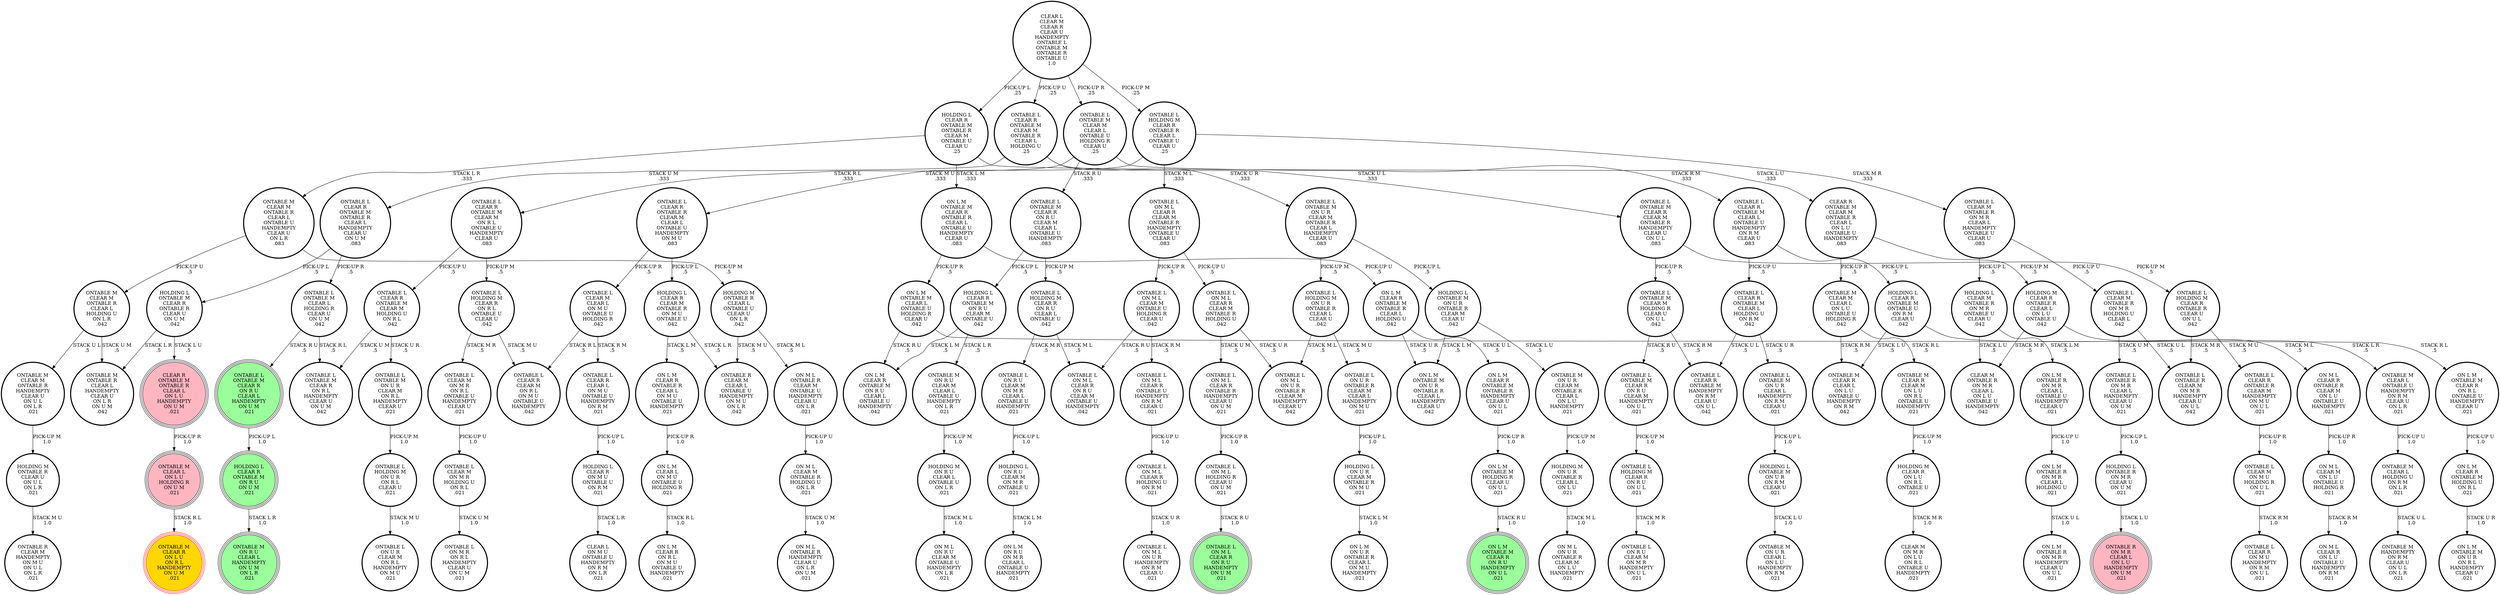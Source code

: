 digraph {
"ONTABLE M\nCLEAR M\nONTABLE R\nHANDEMPTY\nCLEAR U\nON U L\nON L R\n.021\n" -> "HOLDING M\nONTABLE R\nCLEAR U\nON U L\nON L R\n.021\n"[label="PICK-UP M\n1.0\n"];
"ON L M\nCLEAR R\nONTABLE M\nONTABLE R\nHANDEMPTY\nCLEAR U\nON U L\n.021\n" -> "ON L M\nONTABLE M\nHOLDING R\nCLEAR U\nON U L\n.021\n"[label="PICK-UP R\n1.0\n"];
"ON L M\nONTABLE M\nCLEAR R\nONTABLE R\nCLEAR L\nONTABLE U\nHANDEMPTY\nCLEAR U\n.083\n" -> "ON L M\nONTABLE M\nCLEAR L\nONTABLE U\nHOLDING R\nCLEAR U\n.042\n"[label="PICK-UP R\n.5\n"];
"ON L M\nONTABLE M\nCLEAR R\nONTABLE R\nCLEAR L\nONTABLE U\nHANDEMPTY\nCLEAR U\n.083\n" -> "ON L M\nCLEAR R\nONTABLE M\nONTABLE R\nCLEAR L\nHOLDING U\n.042\n"[label="PICK-UP U\n.5\n"];
"ONTABLE M\nCLEAR M\nCLEAR L\nON L U\nONTABLE U\nHOLDING R\n.042\n" -> "ONTABLE M\nCLEAR R\nCLEAR M\nON L U\nON R L\nONTABLE U\nHANDEMPTY\n.021\n"[label="STACK R L\n.5\n"];
"ONTABLE M\nCLEAR M\nCLEAR L\nON L U\nONTABLE U\nHOLDING R\n.042\n" -> "ONTABLE M\nCLEAR R\nCLEAR L\nON L U\nONTABLE U\nHANDEMPTY\nON R M\n.042\n"[label="STACK R M\n.5\n"];
"ON L M\nONTABLE M\nHOLDING R\nCLEAR U\nON U L\n.021\n" -> "ON L M\nONTABLE M\nCLEAR R\nON R U\nHANDEMPTY\nON U L\n.021\n"[label="STACK R U\n1.0\n"];
"ON L M\nCLEAR R\nONTABLE R\nCLEAR L\nON M U\nONTABLE U\nHANDEMPTY\n.021\n" -> "ON L M\nCLEAR L\nON M U\nONTABLE U\nHOLDING R\n.021\n"[label="PICK-UP R\n1.0\n"];
"ONTABLE L\nHOLDING M\nCLEAR R\nON R U\nCLEAR L\nONTABLE U\n.042\n" -> "ONTABLE L\nON R U\nCLEAR M\nON M R\nCLEAR L\nONTABLE U\nHANDEMPTY\n.021\n"[label="STACK M R\n.5\n"];
"ONTABLE L\nHOLDING M\nCLEAR R\nON R U\nCLEAR L\nONTABLE U\n.042\n" -> "ONTABLE L\nON M L\nCLEAR R\nON R U\nCLEAR M\nONTABLE U\nHANDEMPTY\n.042\n"[label="STACK M L\n.5\n"];
"ONTABLE M\nCLEAR M\nONTABLE R\nCLEAR L\nONTABLE U\nHANDEMPTY\nCLEAR U\nON L R\n.083\n" -> "HOLDING M\nONTABLE R\nCLEAR L\nONTABLE U\nCLEAR U\nON L R\n.042\n"[label="PICK-UP M\n.5\n"];
"ONTABLE M\nCLEAR M\nONTABLE R\nCLEAR L\nONTABLE U\nHANDEMPTY\nCLEAR U\nON L R\n.083\n" -> "ONTABLE M\nCLEAR M\nONTABLE R\nCLEAR L\nHOLDING U\nON L R\n.042\n"[label="PICK-UP U\n.5\n"];
"HOLDING L\nONTABLE M\nCLEAR R\nONTABLE R\nCLEAR U\nON U M\n.042\n" -> "ONTABLE M\nONTABLE R\nCLEAR L\nHANDEMPTY\nCLEAR U\nON L R\nON U M\n.042\n"[label="STACK L R\n.5\n"];
"HOLDING L\nONTABLE M\nCLEAR R\nONTABLE R\nCLEAR U\nON U M\n.042\n" -> "CLEAR R\nONTABLE M\nONTABLE R\nCLEAR L\nON L U\nHANDEMPTY\nON U M\n.021\n"[label="STACK L U\n.5\n"];
"HOLDING L\nCLEAR R\nCLEAR M\nONTABLE R\nON M U\nONTABLE U\n.042\n" -> "ONTABLE R\nCLEAR M\nCLEAR L\nONTABLE U\nHANDEMPTY\nON M U\nON L R\n.042\n"[label="STACK L R\n.5\n"];
"HOLDING L\nCLEAR R\nCLEAR M\nONTABLE R\nON M U\nONTABLE U\n.042\n" -> "ON L M\nCLEAR R\nONTABLE R\nCLEAR L\nON M U\nONTABLE U\nHANDEMPTY\n.021\n"[label="STACK L M\n.5\n"];
"ONTABLE L\nHOLDING M\nON U R\nON R L\nCLEAR U\n.021\n" -> "ONTABLE L\nON U R\nCLEAR M\nON R L\nHANDEMPTY\nON M U\n.021\n"[label="STACK M U\n1.0\n"];
"HOLDING L\nCLEAR R\nONTABLE M\nON R U\nCLEAR M\nONTABLE U\n.042\n" -> "ON L M\nCLEAR R\nONTABLE M\nON R U\nCLEAR L\nONTABLE U\nHANDEMPTY\n.042\n"[label="STACK L M\n.5\n"];
"HOLDING L\nCLEAR R\nONTABLE M\nON R U\nCLEAR M\nONTABLE U\n.042\n" -> "ONTABLE M\nON R U\nCLEAR M\nCLEAR L\nONTABLE U\nHANDEMPTY\nON L R\n.021\n"[label="STACK L R\n.5\n"];
"HOLDING L\nCLEAR M\nONTABLE R\nON M R\nONTABLE U\nCLEAR U\n.042\n" -> "ON L M\nONTABLE R\nON M R\nCLEAR L\nONTABLE U\nHANDEMPTY\nCLEAR U\n.021\n"[label="STACK L M\n.5\n"];
"HOLDING L\nCLEAR M\nONTABLE R\nON M R\nONTABLE U\nCLEAR U\n.042\n" -> "CLEAR M\nONTABLE R\nON M R\nCLEAR L\nON L U\nONTABLE U\nHANDEMPTY\n.042\n"[label="STACK L U\n.5\n"];
"HOLDING L\nCLEAR R\nON M U\nONTABLE U\nON R M\n.021\n" -> "CLEAR L\nON M U\nONTABLE U\nHANDEMPTY\nON R M\nON L R\n.021\n"[label="STACK L R\n1.0\n"];
"ON L M\nCLEAR R\nONTABLE M\nONTABLE R\nCLEAR L\nHOLDING U\n.042\n" -> "ON L M\nCLEAR R\nONTABLE M\nONTABLE R\nHANDEMPTY\nCLEAR U\nON U L\n.021\n"[label="STACK U L\n.5\n"];
"ON L M\nCLEAR R\nONTABLE M\nONTABLE R\nCLEAR L\nHOLDING U\n.042\n" -> "ON L M\nONTABLE M\nON U R\nONTABLE R\nCLEAR L\nHANDEMPTY\nCLEAR U\n.042\n"[label="STACK U R\n.5\n"];
"HOLDING M\nONTABLE R\nCLEAR U\nON U L\nON L R\n.021\n" -> "ONTABLE R\nCLEAR M\nHANDEMPTY\nON M U\nON U L\nON L R\n.021\n"[label="STACK M U\n1.0\n"];
"CLEAR L\nCLEAR M\nCLEAR R\nCLEAR U\nHANDEMPTY\nONTABLE L\nONTABLE M\nONTABLE R\nONTABLE U\n1.0\n" -> "ONTABLE L\nONTABLE M\nCLEAR M\nCLEAR L\nONTABLE U\nHOLDING R\nCLEAR U\n.25\n"[label="PICK-UP R\n.25\n"];
"CLEAR L\nCLEAR M\nCLEAR R\nCLEAR U\nHANDEMPTY\nONTABLE L\nONTABLE M\nONTABLE R\nONTABLE U\n1.0\n" -> "ONTABLE L\nHOLDING M\nCLEAR R\nONTABLE R\nCLEAR L\nONTABLE U\nCLEAR U\n.25\n"[label="PICK-UP M\n.25\n"];
"CLEAR L\nCLEAR M\nCLEAR R\nCLEAR U\nHANDEMPTY\nONTABLE L\nONTABLE M\nONTABLE R\nONTABLE U\n1.0\n" -> "HOLDING L\nCLEAR R\nONTABLE M\nONTABLE R\nCLEAR M\nONTABLE U\nCLEAR U\n.25\n"[label="PICK-UP L\n.25\n"];
"CLEAR L\nCLEAR M\nCLEAR R\nCLEAR U\nHANDEMPTY\nONTABLE L\nONTABLE M\nONTABLE R\nONTABLE U\n1.0\n" -> "ONTABLE L\nCLEAR R\nONTABLE M\nCLEAR M\nONTABLE R\nCLEAR L\nHOLDING U\n.25\n"[label="PICK-UP U\n.25\n"];
"ONTABLE L\nONTABLE R\nON M R\nCLEAR L\nHANDEMPTY\nCLEAR U\nON U M\n.021\n" -> "HOLDING L\nONTABLE R\nON M R\nCLEAR U\nON U M\n.021\n"[label="PICK-UP L\n1.0\n"];
"HOLDING L\nCLEAR R\nONTABLE M\nONTABLE R\nCLEAR M\nONTABLE U\nCLEAR U\n.25\n" -> "ONTABLE M\nCLEAR M\nONTABLE R\nCLEAR L\nONTABLE U\nHANDEMPTY\nCLEAR U\nON L R\n.083\n"[label="STACK L R\n.333\n"];
"HOLDING L\nCLEAR R\nONTABLE M\nONTABLE R\nCLEAR M\nONTABLE U\nCLEAR U\n.25\n" -> "ON L M\nONTABLE M\nCLEAR R\nONTABLE R\nCLEAR L\nONTABLE U\nHANDEMPTY\nCLEAR U\n.083\n"[label="STACK L M\n.333\n"];
"HOLDING L\nCLEAR R\nONTABLE M\nONTABLE R\nCLEAR M\nONTABLE U\nCLEAR U\n.25\n" -> "CLEAR R\nONTABLE M\nCLEAR M\nONTABLE R\nCLEAR L\nON L U\nONTABLE U\nHANDEMPTY\n.083\n"[label="STACK L U\n.333\n"];
"ON M L\nCLEAR M\nON L U\nONTABLE U\nHOLDING R\n.021\n" -> "ON M L\nCLEAR R\nON L U\nONTABLE U\nHANDEMPTY\nON R M\n.021\n"[label="STACK R M\n1.0\n"];
"ONTABLE M\nCLEAR L\nHOLDING U\nON R M\nON L R\n.021\n" -> "ONTABLE M\nHANDEMPTY\nON R M\nCLEAR U\nON U L\nON L R\n.021\n"[label="STACK U L\n1.0\n"];
"ON L M\nONTABLE R\nON M R\nCLEAR L\nONTABLE U\nHANDEMPTY\nCLEAR U\n.021\n" -> "ON L M\nONTABLE R\nON M R\nCLEAR L\nHOLDING U\n.021\n"[label="PICK-UP U\n1.0\n"];
"HOLDING L\nON R U\nCLEAR M\nON M R\nONTABLE U\n.021\n" -> "ON L M\nON R U\nON M R\nCLEAR L\nONTABLE U\nHANDEMPTY\n.021\n"[label="STACK L M\n1.0\n"];
"ONTABLE L\nCLEAR R\nONTABLE M\nCLEAR M\nON R L\nONTABLE U\nHANDEMPTY\nCLEAR U\n.083\n" -> "ONTABLE L\nHOLDING M\nCLEAR R\nON R L\nONTABLE U\nCLEAR U\n.042\n"[label="PICK-UP M\n.5\n"];
"ONTABLE L\nCLEAR R\nONTABLE M\nCLEAR M\nON R L\nONTABLE U\nHANDEMPTY\nCLEAR U\n.083\n" -> "ONTABLE L\nCLEAR R\nONTABLE M\nCLEAR M\nHOLDING U\nON R L\n.042\n"[label="PICK-UP U\n.5\n"];
"ONTABLE M\nCLEAR L\nON L U\nHOLDING R\nON U M\n.021\n" -> "ONTABLE M\nCLEAR R\nON L U\nON R L\nHANDEMPTY\nON U M\n.021\n"[label="STACK R L\n1.0\n"];
"ONTABLE M\nON R U\nCLEAR M\nCLEAR L\nONTABLE U\nHANDEMPTY\nON L R\n.021\n" -> "HOLDING M\nON R U\nCLEAR L\nONTABLE U\nON L R\n.021\n"[label="PICK-UP M\n1.0\n"];
"HOLDING L\nON U R\nCLEAR M\nONTABLE R\nON M U\n.021\n" -> "ON L M\nON U R\nONTABLE R\nCLEAR L\nON M U\nHANDEMPTY\n.021\n"[label="STACK L M\n1.0\n"];
"ONTABLE L\nON M L\nCLEAR R\nONTABLE R\nHANDEMPTY\nCLEAR U\nON U M\n.021\n" -> "ONTABLE L\nON M L\nHOLDING R\nCLEAR U\nON U M\n.021\n"[label="PICK-UP R\n1.0\n"];
"ONTABLE L\nHOLDING M\nON U R\nONTABLE R\nCLEAR L\nCLEAR U\n.042\n" -> "ONTABLE L\nON M L\nON U R\nONTABLE R\nCLEAR M\nHANDEMPTY\nCLEAR U\n.042\n"[label="STACK M L\n.5\n"];
"ONTABLE L\nHOLDING M\nON U R\nONTABLE R\nCLEAR L\nCLEAR U\n.042\n" -> "ONTABLE L\nON U R\nONTABLE R\nCLEAR M\nCLEAR L\nHANDEMPTY\nON M U\n.021\n"[label="STACK M U\n.5\n"];
"ONTABLE L\nCLEAR R\nONTABLE M\nONTABLE R\nCLEAR L\nHANDEMPTY\nCLEAR U\nON U M\n.083\n" -> "ONTABLE L\nONTABLE M\nCLEAR L\nHOLDING R\nCLEAR U\nON U M\n.042\n"[label="PICK-UP R\n.5\n"];
"ONTABLE L\nCLEAR R\nONTABLE M\nONTABLE R\nCLEAR L\nHANDEMPTY\nCLEAR U\nON U M\n.083\n" -> "HOLDING L\nONTABLE M\nCLEAR R\nONTABLE R\nCLEAR U\nON U M\n.042\n"[label="PICK-UP L\n.5\n"];
"ON L M\nONTABLE M\nCLEAR L\nONTABLE U\nHOLDING R\nCLEAR U\n.042\n" -> "ON L M\nONTABLE M\nCLEAR R\nON R L\nONTABLE U\nHANDEMPTY\nCLEAR U\n.021\n"[label="STACK R L\n.5\n"];
"ON L M\nONTABLE M\nCLEAR L\nONTABLE U\nHOLDING R\nCLEAR U\n.042\n" -> "ON L M\nCLEAR R\nONTABLE M\nON R U\nCLEAR L\nONTABLE U\nHANDEMPTY\n.042\n"[label="STACK R U\n.5\n"];
"ONTABLE L\nON M L\nCLEAR R\nHOLDING U\nON R M\n.021\n" -> "ONTABLE L\nON M L\nON U R\nHANDEMPTY\nON R M\nCLEAR U\n.021\n"[label="STACK U R\n1.0\n"];
"ONTABLE L\nONTABLE M\nCLEAR R\nCLEAR M\nONTABLE R\nHANDEMPTY\nCLEAR U\nON U L\n.083\n" -> "ONTABLE L\nONTABLE M\nCLEAR M\nHOLDING R\nCLEAR U\nON U L\n.042\n"[label="PICK-UP R\n.5\n"];
"ONTABLE L\nONTABLE M\nCLEAR R\nCLEAR M\nONTABLE R\nHANDEMPTY\nCLEAR U\nON U L\n.083\n" -> "ONTABLE L\nHOLDING M\nCLEAR R\nONTABLE R\nCLEAR U\nON U L\n.042\n"[label="PICK-UP M\n.5\n"];
"ONTABLE L\nONTABLE M\nCLEAR L\nHOLDING R\nCLEAR U\nON U M\n.042\n" -> "ONTABLE L\nONTABLE M\nCLEAR R\nON R U\nCLEAR L\nHANDEMPTY\nON U M\n.021\n"[label="STACK R U\n.5\n"];
"ONTABLE L\nONTABLE M\nCLEAR L\nHOLDING R\nCLEAR U\nON U M\n.042\n" -> "ONTABLE L\nONTABLE M\nCLEAR R\nON R L\nHANDEMPTY\nCLEAR U\nON U M\n.042\n"[label="STACK R L\n.5\n"];
"ONTABLE M\nCLEAR M\nONTABLE R\nCLEAR L\nHOLDING U\nON L R\n.042\n" -> "ONTABLE M\nONTABLE R\nCLEAR L\nHANDEMPTY\nCLEAR U\nON L R\nON U M\n.042\n"[label="STACK U M\n.5\n"];
"ONTABLE M\nCLEAR M\nONTABLE R\nCLEAR L\nHOLDING U\nON L R\n.042\n" -> "ONTABLE M\nCLEAR M\nONTABLE R\nHANDEMPTY\nCLEAR U\nON U L\nON L R\n.021\n"[label="STACK U L\n.5\n"];
"ONTABLE M\nCLEAR L\nONTABLE U\nHANDEMPTY\nON R M\nCLEAR U\nON L R\n.021\n" -> "ONTABLE M\nCLEAR L\nHOLDING U\nON R M\nON L R\n.021\n"[label="PICK-UP U\n1.0\n"];
"ONTABLE L\nON M L\nCLEAR R\nCLEAR M\nONTABLE R\nHANDEMPTY\nONTABLE U\nCLEAR U\n.083\n" -> "ONTABLE L\nON M L\nCLEAR M\nONTABLE U\nHOLDING R\nCLEAR U\n.042\n"[label="PICK-UP R\n.5\n"];
"ONTABLE L\nON M L\nCLEAR R\nCLEAR M\nONTABLE R\nHANDEMPTY\nONTABLE U\nCLEAR U\n.083\n" -> "ONTABLE L\nON M L\nCLEAR R\nCLEAR M\nONTABLE R\nHOLDING U\n.042\n"[label="PICK-UP U\n.5\n"];
"ON L M\nONTABLE R\nON M R\nCLEAR L\nHOLDING U\n.021\n" -> "ON L M\nONTABLE R\nON M R\nHANDEMPTY\nCLEAR U\nON U L\n.021\n"[label="STACK U L\n1.0\n"];
"ONTABLE M\nON U R\nCLEAR M\nONTABLE R\nCLEAR L\nON L U\nHANDEMPTY\n.021\n" -> "HOLDING M\nON U R\nONTABLE R\nCLEAR L\nON L U\n.021\n"[label="PICK-UP M\n1.0\n"];
"HOLDING L\nCLEAR R\nONTABLE M\nON R U\nON U M\n.021\n" -> "ONTABLE M\nON R U\nCLEAR L\nHANDEMPTY\nON U M\nON L R\n.021\n"[label="STACK L R\n1.0\n"];
"ONTABLE L\nCLEAR R\nONTABLE R\nCLEAR M\nCLEAR L\nONTABLE U\nHANDEMPTY\nON M U\n.083\n" -> "HOLDING L\nCLEAR R\nCLEAR M\nONTABLE R\nON M U\nONTABLE U\n.042\n"[label="PICK-UP L\n.5\n"];
"ONTABLE L\nCLEAR R\nONTABLE R\nCLEAR M\nCLEAR L\nONTABLE U\nHANDEMPTY\nON M U\n.083\n" -> "ONTABLE L\nCLEAR M\nCLEAR L\nON M U\nONTABLE U\nHOLDING R\n.042\n"[label="PICK-UP R\n.5\n"];
"ONTABLE L\nONTABLE M\nCLEAR M\nCLEAR L\nONTABLE U\nHOLDING R\nCLEAR U\n.25\n" -> "ONTABLE L\nCLEAR R\nONTABLE M\nCLEAR M\nON R L\nONTABLE U\nHANDEMPTY\nCLEAR U\n.083\n"[label="STACK R L\n.333\n"];
"ONTABLE L\nONTABLE M\nCLEAR M\nCLEAR L\nONTABLE U\nHOLDING R\nCLEAR U\n.25\n" -> "ONTABLE L\nONTABLE M\nCLEAR R\nON R U\nCLEAR M\nCLEAR L\nONTABLE U\nHANDEMPTY\n.083\n"[label="STACK R U\n.333\n"];
"ONTABLE L\nONTABLE M\nCLEAR M\nCLEAR L\nONTABLE U\nHOLDING R\nCLEAR U\n.25\n" -> "ONTABLE L\nCLEAR R\nONTABLE M\nCLEAR L\nONTABLE U\nHANDEMPTY\nON R M\nCLEAR U\n.083\n"[label="STACK R M\n.333\n"];
"ONTABLE L\nONTABLE M\nCLEAR R\nON R U\nCLEAR M\nHANDEMPTY\nON U L\n.021\n" -> "ONTABLE L\nHOLDING M\nCLEAR R\nON R U\nON U L\n.021\n"[label="PICK-UP M\n1.0\n"];
"CLEAR R\nONTABLE M\nCLEAR M\nONTABLE R\nCLEAR L\nON L U\nONTABLE U\nHANDEMPTY\n.083\n" -> "HOLDING M\nCLEAR R\nONTABLE R\nCLEAR L\nON L U\nONTABLE U\n.042\n"[label="PICK-UP M\n.5\n"];
"CLEAR R\nONTABLE M\nCLEAR M\nONTABLE R\nCLEAR L\nON L U\nONTABLE U\nHANDEMPTY\n.083\n" -> "ONTABLE M\nCLEAR M\nCLEAR L\nON L U\nONTABLE U\nHOLDING R\n.042\n"[label="PICK-UP R\n.5\n"];
"ONTABLE L\nON M L\nCLEAR M\nONTABLE U\nHOLDING R\nCLEAR U\n.042\n" -> "ONTABLE L\nON M L\nCLEAR R\nONTABLE U\nHANDEMPTY\nON R M\nCLEAR U\n.021\n"[label="STACK R M\n.5\n"];
"ONTABLE L\nON M L\nCLEAR M\nONTABLE U\nHOLDING R\nCLEAR U\n.042\n" -> "ONTABLE L\nON M L\nCLEAR R\nON R U\nCLEAR M\nONTABLE U\nHANDEMPTY\n.042\n"[label="STACK R U\n.5\n"];
"ONTABLE L\nON M L\nCLEAR R\nCLEAR M\nONTABLE R\nHOLDING U\n.042\n" -> "ONTABLE L\nON M L\nON U R\nONTABLE R\nCLEAR M\nHANDEMPTY\nCLEAR U\n.042\n"[label="STACK U R\n.5\n"];
"ONTABLE L\nON M L\nCLEAR R\nCLEAR M\nONTABLE R\nHOLDING U\n.042\n" -> "ONTABLE L\nON M L\nCLEAR R\nONTABLE R\nHANDEMPTY\nCLEAR U\nON U M\n.021\n"[label="STACK U M\n.5\n"];
"ONTABLE L\nCLEAR M\nON M R\nON R L\nONTABLE U\nHANDEMPTY\nCLEAR U\n.021\n" -> "ONTABLE L\nCLEAR M\nON M R\nHOLDING U\nON R L\n.021\n"[label="PICK-UP U\n1.0\n"];
"ONTABLE L\nONTABLE M\nON U R\nCLEAR M\nON R L\nHANDEMPTY\nCLEAR U\n.021\n" -> "ONTABLE L\nHOLDING M\nON U R\nON R L\nCLEAR U\n.021\n"[label="PICK-UP M\n1.0\n"];
"HOLDING L\nONTABLE R\nON M R\nCLEAR U\nON U M\n.021\n" -> "ONTABLE R\nON M R\nCLEAR L\nON L U\nHANDEMPTY\nON U M\n.021\n"[label="STACK L U\n1.0\n"];
"ONTABLE L\nCLEAR M\nONTABLE R\nON M R\nCLEAR L\nHANDEMPTY\nONTABLE U\nCLEAR U\n.083\n" -> "ONTABLE L\nCLEAR M\nONTABLE R\nON M R\nHOLDING U\nCLEAR L\n.042\n"[label="PICK-UP U\n.5\n"];
"ONTABLE L\nCLEAR M\nONTABLE R\nON M R\nCLEAR L\nHANDEMPTY\nONTABLE U\nCLEAR U\n.083\n" -> "HOLDING L\nCLEAR M\nONTABLE R\nON M R\nONTABLE U\nCLEAR U\n.042\n"[label="PICK-UP L\n.5\n"];
"HOLDING M\nONTABLE R\nCLEAR L\nONTABLE U\nCLEAR U\nON L R\n.042\n" -> "ON M L\nONTABLE R\nCLEAR M\nONTABLE U\nHANDEMPTY\nCLEAR U\nON L R\n.021\n"[label="STACK M L\n.5\n"];
"HOLDING M\nONTABLE R\nCLEAR L\nONTABLE U\nCLEAR U\nON L R\n.042\n" -> "ONTABLE R\nCLEAR M\nCLEAR L\nONTABLE U\nHANDEMPTY\nON M U\nON L R\n.042\n"[label="STACK M U\n.5\n"];
"ONTABLE L\nON M L\nCLEAR R\nONTABLE U\nHANDEMPTY\nON R M\nCLEAR U\n.021\n" -> "ONTABLE L\nON M L\nCLEAR R\nHOLDING U\nON R M\n.021\n"[label="PICK-UP U\n1.0\n"];
"ONTABLE L\nCLEAR R\nONTABLE M\nCLEAR M\nHOLDING U\nON R L\n.042\n" -> "ONTABLE L\nONTABLE M\nCLEAR R\nON R L\nHANDEMPTY\nCLEAR U\nON U M\n.042\n"[label="STACK U M\n.5\n"];
"ONTABLE L\nCLEAR R\nONTABLE M\nCLEAR M\nHOLDING U\nON R L\n.042\n" -> "ONTABLE L\nONTABLE M\nON U R\nCLEAR M\nON R L\nHANDEMPTY\nCLEAR U\n.021\n"[label="STACK U R\n.5\n"];
"ONTABLE L\nCLEAR M\nCLEAR L\nON M U\nONTABLE U\nHOLDING R\n.042\n" -> "ONTABLE L\nCLEAR R\nCLEAR M\nON R L\nON M U\nONTABLE U\nHANDEMPTY\n.042\n"[label="STACK R L\n.5\n"];
"ONTABLE L\nCLEAR M\nCLEAR L\nON M U\nONTABLE U\nHOLDING R\n.042\n" -> "ONTABLE L\nCLEAR R\nCLEAR L\nON M U\nONTABLE U\nHANDEMPTY\nON R M\n.021\n"[label="STACK R M\n.5\n"];
"HOLDING L\nCLEAR R\nONTABLE M\nONTABLE U\nON R M\nCLEAR U\n.042\n" -> "ONTABLE M\nCLEAR R\nCLEAR L\nON L U\nONTABLE U\nHANDEMPTY\nON R M\n.042\n"[label="STACK L U\n.5\n"];
"HOLDING L\nCLEAR R\nONTABLE M\nONTABLE U\nON R M\nCLEAR U\n.042\n" -> "ONTABLE M\nCLEAR L\nONTABLE U\nHANDEMPTY\nON R M\nCLEAR U\nON L R\n.021\n"[label="STACK L R\n.5\n"];
"ONTABLE M\nCLEAR R\nCLEAR M\nON L U\nON R L\nONTABLE U\nHANDEMPTY\n.021\n" -> "HOLDING M\nCLEAR R\nON L U\nON R L\nONTABLE U\n.021\n"[label="PICK-UP M\n1.0\n"];
"HOLDING M\nON U R\nONTABLE R\nCLEAR L\nON L U\n.021\n" -> "ON M L\nON U R\nONTABLE R\nCLEAR M\nON L U\nHANDEMPTY\n.021\n"[label="STACK M L\n1.0\n"];
"ONTABLE L\nONTABLE M\nON U R\nCLEAR M\nONTABLE R\nCLEAR L\nHANDEMPTY\nCLEAR U\n.083\n" -> "ONTABLE L\nHOLDING M\nON U R\nONTABLE R\nCLEAR L\nCLEAR U\n.042\n"[label="PICK-UP M\n.5\n"];
"ONTABLE L\nONTABLE M\nON U R\nCLEAR M\nONTABLE R\nCLEAR L\nHANDEMPTY\nCLEAR U\n.083\n" -> "HOLDING L\nONTABLE M\nON U R\nONTABLE R\nCLEAR M\nCLEAR U\n.042\n"[label="PICK-UP L\n.5\n"];
"CLEAR R\nONTABLE M\nONTABLE R\nCLEAR L\nON L U\nHANDEMPTY\nON U M\n.021\n" -> "ONTABLE M\nCLEAR L\nON L U\nHOLDING R\nON U M\n.021\n"[label="PICK-UP R\n1.0\n"];
"ONTABLE L\nHOLDING M\nCLEAR R\nONTABLE R\nCLEAR L\nONTABLE U\nCLEAR U\n.25\n" -> "ONTABLE L\nCLEAR R\nONTABLE R\nCLEAR M\nCLEAR L\nONTABLE U\nHANDEMPTY\nON M U\n.083\n"[label="STACK M U\n.333\n"];
"ONTABLE L\nHOLDING M\nCLEAR R\nONTABLE R\nCLEAR L\nONTABLE U\nCLEAR U\n.25\n" -> "ONTABLE L\nON M L\nCLEAR R\nCLEAR M\nONTABLE R\nHANDEMPTY\nONTABLE U\nCLEAR U\n.083\n"[label="STACK M L\n.333\n"];
"ONTABLE L\nHOLDING M\nCLEAR R\nONTABLE R\nCLEAR L\nONTABLE U\nCLEAR U\n.25\n" -> "ONTABLE L\nCLEAR M\nONTABLE R\nON M R\nCLEAR L\nHANDEMPTY\nONTABLE U\nCLEAR U\n.083\n"[label="STACK M R\n.333\n"];
"ONTABLE L\nCLEAR R\nONTABLE M\nCLEAR L\nONTABLE U\nHANDEMPTY\nON R M\nCLEAR U\n.083\n" -> "ONTABLE L\nCLEAR R\nONTABLE M\nCLEAR L\nHOLDING U\nON R M\n.042\n"[label="PICK-UP U\n.5\n"];
"ONTABLE L\nCLEAR R\nONTABLE M\nCLEAR L\nONTABLE U\nHANDEMPTY\nON R M\nCLEAR U\n.083\n" -> "HOLDING L\nCLEAR R\nONTABLE M\nONTABLE U\nON R M\nCLEAR U\n.042\n"[label="PICK-UP L\n.5\n"];
"ON L M\nONTABLE M\nCLEAR R\nON R L\nONTABLE U\nHANDEMPTY\nCLEAR U\n.021\n" -> "ON L M\nCLEAR R\nONTABLE M\nHOLDING U\nON R L\n.021\n"[label="PICK-UP U\n1.0\n"];
"ONTABLE L\nCLEAR R\nCLEAR L\nON M U\nONTABLE U\nHANDEMPTY\nON R M\n.021\n" -> "HOLDING L\nCLEAR R\nON M U\nONTABLE U\nON R M\n.021\n"[label="PICK-UP L\n1.0\n"];
"ON M L\nCLEAR R\nONTABLE R\nCLEAR M\nON L U\nONTABLE U\nHANDEMPTY\n.021\n" -> "ON M L\nCLEAR M\nON L U\nONTABLE U\nHOLDING R\n.021\n"[label="PICK-UP R\n1.0\n"];
"ONTABLE L\nHOLDING M\nCLEAR R\nONTABLE R\nCLEAR U\nON U L\n.042\n" -> "ONTABLE L\nCLEAR R\nONTABLE R\nCLEAR M\nHANDEMPTY\nON M U\nON U L\n.021\n"[label="STACK M U\n.5\n"];
"ONTABLE L\nHOLDING M\nCLEAR R\nONTABLE R\nCLEAR U\nON U L\n.042\n" -> "ONTABLE L\nONTABLE R\nCLEAR M\nON M R\nHANDEMPTY\nCLEAR U\nON U L\n.042\n"[label="STACK M R\n.5\n"];
"ONTABLE L\nCLEAR M\nONTABLE R\nON M R\nHOLDING U\nCLEAR L\n.042\n" -> "ONTABLE L\nONTABLE R\nCLEAR M\nON M R\nHANDEMPTY\nCLEAR U\nON U L\n.042\n"[label="STACK U L\n.5\n"];
"ONTABLE L\nCLEAR M\nONTABLE R\nON M R\nHOLDING U\nCLEAR L\n.042\n" -> "ONTABLE L\nONTABLE R\nON M R\nCLEAR L\nHANDEMPTY\nCLEAR U\nON U M\n.021\n"[label="STACK U M\n.5\n"];
"ONTABLE L\nONTABLE M\nCLEAR R\nON R U\nCLEAR L\nHANDEMPTY\nON U M\n.021\n" -> "HOLDING L\nCLEAR R\nONTABLE M\nON R U\nON U M\n.021\n"[label="PICK-UP L\n1.0\n"];
"ONTABLE L\nON U R\nONTABLE R\nCLEAR M\nCLEAR L\nHANDEMPTY\nON M U\n.021\n" -> "HOLDING L\nON U R\nCLEAR M\nONTABLE R\nON M U\n.021\n"[label="PICK-UP L\n1.0\n"];
"ONTABLE L\nON R U\nCLEAR M\nON M R\nCLEAR L\nONTABLE U\nHANDEMPTY\n.021\n" -> "HOLDING L\nON R U\nCLEAR M\nON M R\nONTABLE U\n.021\n"[label="PICK-UP L\n1.0\n"];
"ONTABLE L\nHOLDING M\nCLEAR R\nON R L\nONTABLE U\nCLEAR U\n.042\n" -> "ONTABLE L\nCLEAR M\nON M R\nON R L\nONTABLE U\nHANDEMPTY\nCLEAR U\n.021\n"[label="STACK M R\n.5\n"];
"ONTABLE L\nHOLDING M\nCLEAR R\nON R L\nONTABLE U\nCLEAR U\n.042\n" -> "ONTABLE L\nCLEAR R\nCLEAR M\nON R L\nON M U\nONTABLE U\nHANDEMPTY\n.042\n"[label="STACK M U\n.5\n"];
"ONTABLE L\nON M L\nHOLDING R\nCLEAR U\nON U M\n.021\n" -> "ONTABLE L\nON M L\nCLEAR R\nON R U\nHANDEMPTY\nON U M\n.021\n"[label="STACK R U\n1.0\n"];
"HOLDING L\nONTABLE M\nON U R\nON R M\nCLEAR U\n.021\n" -> "ONTABLE M\nON U R\nCLEAR L\nON L U\nHANDEMPTY\nON R M\n.021\n"[label="STACK L U\n1.0\n"];
"ONTABLE L\nONTABLE M\nCLEAR R\nON R U\nCLEAR M\nCLEAR L\nONTABLE U\nHANDEMPTY\n.083\n" -> "ONTABLE L\nHOLDING M\nCLEAR R\nON R U\nCLEAR L\nONTABLE U\n.042\n"[label="PICK-UP M\n.5\n"];
"ONTABLE L\nONTABLE M\nCLEAR R\nON R U\nCLEAR M\nCLEAR L\nONTABLE U\nHANDEMPTY\n.083\n" -> "HOLDING L\nCLEAR R\nONTABLE M\nON R U\nCLEAR M\nONTABLE U\n.042\n"[label="PICK-UP L\n.5\n"];
"ON M L\nONTABLE R\nCLEAR M\nONTABLE U\nHANDEMPTY\nCLEAR U\nON L R\n.021\n" -> "ON M L\nCLEAR M\nONTABLE R\nHOLDING U\nON L R\n.021\n"[label="PICK-UP U\n1.0\n"];
"ONTABLE L\nONTABLE M\nON U R\nCLEAR L\nHANDEMPTY\nON R M\nCLEAR U\n.021\n" -> "HOLDING L\nONTABLE M\nON U R\nON R M\nCLEAR U\n.021\n"[label="PICK-UP L\n1.0\n"];
"ONTABLE L\nCLEAR R\nONTABLE M\nCLEAR L\nHOLDING U\nON R M\n.042\n" -> "ONTABLE L\nONTABLE M\nON U R\nCLEAR L\nHANDEMPTY\nON R M\nCLEAR U\n.021\n"[label="STACK U R\n.5\n"];
"ONTABLE L\nCLEAR R\nONTABLE M\nCLEAR L\nHOLDING U\nON R M\n.042\n" -> "ONTABLE L\nCLEAR R\nONTABLE M\nHANDEMPTY\nON R M\nCLEAR U\nON U L\n.042\n"[label="STACK U L\n.5\n"];
"HOLDING L\nONTABLE M\nON U R\nONTABLE R\nCLEAR M\nCLEAR U\n.042\n" -> "ONTABLE M\nON U R\nCLEAR M\nONTABLE R\nCLEAR L\nON L U\nHANDEMPTY\n.021\n"[label="STACK L U\n.5\n"];
"HOLDING L\nONTABLE M\nON U R\nONTABLE R\nCLEAR M\nCLEAR U\n.042\n" -> "ON L M\nONTABLE M\nON U R\nONTABLE R\nCLEAR L\nHANDEMPTY\nCLEAR U\n.042\n"[label="STACK L M\n.5\n"];
"ONTABLE L\nCLEAR R\nONTABLE M\nCLEAR M\nONTABLE R\nCLEAR L\nHOLDING U\n.25\n" -> "ONTABLE L\nONTABLE M\nCLEAR R\nCLEAR M\nONTABLE R\nHANDEMPTY\nCLEAR U\nON U L\n.083\n"[label="STACK U L\n.333\n"];
"ONTABLE L\nCLEAR R\nONTABLE M\nCLEAR M\nONTABLE R\nCLEAR L\nHOLDING U\n.25\n" -> "ONTABLE L\nCLEAR R\nONTABLE M\nONTABLE R\nCLEAR L\nHANDEMPTY\nCLEAR U\nON U M\n.083\n"[label="STACK U M\n.333\n"];
"ONTABLE L\nCLEAR R\nONTABLE M\nCLEAR M\nONTABLE R\nCLEAR L\nHOLDING U\n.25\n" -> "ONTABLE L\nONTABLE M\nON U R\nCLEAR M\nONTABLE R\nCLEAR L\nHANDEMPTY\nCLEAR U\n.083\n"[label="STACK U R\n.333\n"];
"ONTABLE L\nHOLDING M\nCLEAR R\nON R U\nON U L\n.021\n" -> "ONTABLE L\nON R U\nCLEAR M\nON M R\nHANDEMPTY\nON U L\n.021\n"[label="STACK M R\n1.0\n"];
"ONTABLE L\nONTABLE M\nCLEAR M\nHOLDING R\nCLEAR U\nON U L\n.042\n" -> "ONTABLE L\nCLEAR R\nONTABLE M\nHANDEMPTY\nON R M\nCLEAR U\nON U L\n.042\n"[label="STACK R M\n.5\n"];
"ONTABLE L\nONTABLE M\nCLEAR M\nHOLDING R\nCLEAR U\nON U L\n.042\n" -> "ONTABLE L\nONTABLE M\nCLEAR R\nON R U\nCLEAR M\nHANDEMPTY\nON U L\n.021\n"[label="STACK R U\n.5\n"];
"ON L M\nCLEAR L\nON M U\nONTABLE U\nHOLDING R\n.021\n" -> "ON L M\nCLEAR R\nON R L\nON M U\nONTABLE U\nHANDEMPTY\n.021\n"[label="STACK R L\n1.0\n"];
"ONTABLE L\nCLEAR R\nONTABLE R\nCLEAR M\nHANDEMPTY\nON M U\nON U L\n.021\n" -> "ONTABLE L\nCLEAR M\nON M U\nHOLDING R\nON U L\n.021\n"[label="PICK-UP R\n1.0\n"];
"HOLDING M\nCLEAR R\nONTABLE R\nCLEAR L\nON L U\nONTABLE U\n.042\n" -> "ON M L\nCLEAR R\nONTABLE R\nCLEAR M\nON L U\nONTABLE U\nHANDEMPTY\n.021\n"[label="STACK M L\n.5\n"];
"HOLDING M\nCLEAR R\nONTABLE R\nCLEAR L\nON L U\nONTABLE U\n.042\n" -> "CLEAR M\nONTABLE R\nON M R\nCLEAR L\nON L U\nONTABLE U\nHANDEMPTY\n.042\n"[label="STACK M R\n.5\n"];
"ONTABLE L\nCLEAR M\nON M U\nHOLDING R\nON U L\n.021\n" -> "ONTABLE L\nCLEAR R\nON M U\nHANDEMPTY\nON R M\nON U L\n.021\n"[label="STACK R M\n1.0\n"];
"ON L M\nCLEAR R\nONTABLE M\nHOLDING U\nON R L\n.021\n" -> "ON L M\nONTABLE M\nON U R\nON R L\nHANDEMPTY\nCLEAR U\n.021\n"[label="STACK U R\n1.0\n"];
"ON M L\nCLEAR M\nONTABLE R\nHOLDING U\nON L R\n.021\n" -> "ON M L\nONTABLE R\nHANDEMPTY\nCLEAR U\nON L R\nON U M\n.021\n"[label="STACK U M\n1.0\n"];
"ONTABLE L\nCLEAR M\nON M R\nHOLDING U\nON R L\n.021\n" -> "ONTABLE L\nON M R\nON R L\nHANDEMPTY\nCLEAR U\nON U M\n.021\n"[label="STACK U M\n1.0\n"];
"HOLDING M\nCLEAR R\nON L U\nON R L\nONTABLE U\n.021\n" -> "CLEAR M\nON M R\nON L U\nON R L\nONTABLE U\nHANDEMPTY\n.021\n"[label="STACK M R\n1.0\n"];
"HOLDING M\nON R U\nCLEAR L\nONTABLE U\nON L R\n.021\n" -> "ON M L\nON R U\nCLEAR M\nONTABLE U\nHANDEMPTY\nON L R\n.021\n"[label="STACK M L\n1.0\n"];
"CLEAR M\nONTABLE R\nON M R\nCLEAR L\nON L U\nONTABLE U\nHANDEMPTY\n.042\n" [shape=circle, penwidth=3];
"ONTABLE L\nCLEAR R\nONTABLE M\nHANDEMPTY\nON R M\nCLEAR U\nON U L\n.042\n" [shape=circle, penwidth=3];
"ONTABLE L\nON M L\nCLEAR R\nON R U\nCLEAR M\nONTABLE U\nHANDEMPTY\n.042\n" [shape=circle, penwidth=3];
"ON M L\nCLEAR R\nON L U\nONTABLE U\nHANDEMPTY\nON R M\n.021\n" [shape=circle, penwidth=3];
"ON L M\nONTABLE M\nON U R\nON R L\nHANDEMPTY\nCLEAR U\n.021\n" [shape=circle, penwidth=3];
"ONTABLE R\nCLEAR M\nHANDEMPTY\nON M U\nON U L\nON L R\n.021\n" [shape=circle, penwidth=3];
"CLEAR M\nON M R\nON L U\nON R L\nONTABLE U\nHANDEMPTY\n.021\n" [shape=circle, penwidth=3];
"ONTABLE L\nON M L\nCLEAR R\nON R U\nHANDEMPTY\nON U M\n.021\n" [shape=circle, style=filled, fillcolor=palegreen1, peripheries=3];
"ON M L\nONTABLE R\nHANDEMPTY\nCLEAR U\nON L R\nON U M\n.021\n" [shape=circle, penwidth=3];
"ONTABLE M\nON R U\nCLEAR L\nHANDEMPTY\nON U M\nON L R\n.021\n" [shape=circle, style=filled, fillcolor=palegreen1, peripheries=3];
"ON L M\nON R U\nON M R\nCLEAR L\nONTABLE U\nHANDEMPTY\n.021\n" [shape=circle, penwidth=3];
"ON M L\nON U R\nONTABLE R\nCLEAR M\nON L U\nHANDEMPTY\n.021\n" [shape=circle, penwidth=3];
"ONTABLE M\nON U R\nCLEAR L\nON L U\nHANDEMPTY\nON R M\n.021\n" [shape=circle, penwidth=3];
"ON L M\nCLEAR R\nONTABLE M\nON R U\nCLEAR L\nONTABLE U\nHANDEMPTY\n.042\n" [shape=circle, penwidth=3];
"ONTABLE L\nCLEAR R\nCLEAR M\nON R L\nON M U\nONTABLE U\nHANDEMPTY\n.042\n" [shape=circle, penwidth=3];
"ONTABLE M\nCLEAR R\nCLEAR L\nON L U\nONTABLE U\nHANDEMPTY\nON R M\n.042\n" [shape=circle, penwidth=3];
"ONTABLE R\nCLEAR M\nCLEAR L\nONTABLE U\nHANDEMPTY\nON M U\nON L R\n.042\n" [shape=circle, penwidth=3];
"ONTABLE M\nONTABLE R\nCLEAR L\nHANDEMPTY\nCLEAR U\nON L R\nON U M\n.042\n" [shape=circle, penwidth=3];
"ON L M\nONTABLE R\nON M R\nHANDEMPTY\nCLEAR U\nON U L\n.021\n" [shape=circle, penwidth=3];
"ONTABLE L\nON M L\nON U R\nONTABLE R\nCLEAR M\nHANDEMPTY\nCLEAR U\n.042\n" [shape=circle, penwidth=3];
"ONTABLE L\nON M R\nON R L\nHANDEMPTY\nCLEAR U\nON U M\n.021\n" [shape=circle, penwidth=3];
"ONTABLE L\nONTABLE M\nCLEAR R\nON R L\nHANDEMPTY\nCLEAR U\nON U M\n.042\n" [shape=circle, penwidth=3];
"ONTABLE L\nON M L\nON U R\nHANDEMPTY\nON R M\nCLEAR U\n.021\n" [shape=circle, penwidth=3];
"ON M L\nON R U\nCLEAR M\nONTABLE U\nHANDEMPTY\nON L R\n.021\n" [shape=circle, penwidth=3];
"ON L M\nON U R\nONTABLE R\nCLEAR L\nON M U\nHANDEMPTY\n.021\n" [shape=circle, penwidth=3];
"ON L M\nCLEAR R\nON R L\nON M U\nONTABLE U\nHANDEMPTY\n.021\n" [shape=circle, penwidth=3];
"ONTABLE L\nONTABLE R\nCLEAR M\nON M R\nHANDEMPTY\nCLEAR U\nON U L\n.042\n" [shape=circle, penwidth=3];
"ON L M\nONTABLE M\nCLEAR R\nON R U\nHANDEMPTY\nON U L\n.021\n" [shape=circle, style=filled, fillcolor=palegreen1, peripheries=3];
"ONTABLE L\nON R U\nCLEAR M\nON M R\nHANDEMPTY\nON U L\n.021\n" [shape=circle, penwidth=3];
"ONTABLE R\nON M R\nCLEAR L\nON L U\nHANDEMPTY\nON U M\n.021\n" [shape=circle, style=filled, fillcolor=lightpink, peripheries=3];
"ONTABLE L\nON U R\nCLEAR M\nON R L\nHANDEMPTY\nON M U\n.021\n" [shape=circle, penwidth=3];
"CLEAR L\nON M U\nONTABLE U\nHANDEMPTY\nON R M\nON L R\n.021\n" [shape=circle, penwidth=3];
"ONTABLE L\nCLEAR R\nON M U\nHANDEMPTY\nON R M\nON U L\n.021\n" [shape=circle, penwidth=3];
"ON L M\nONTABLE M\nON U R\nONTABLE R\nCLEAR L\nHANDEMPTY\nCLEAR U\n.042\n" [shape=circle, penwidth=3];
"ONTABLE M\nHANDEMPTY\nON R M\nCLEAR U\nON U L\nON L R\n.021\n" [shape=circle, penwidth=3];
"ONTABLE M\nCLEAR R\nON L U\nON R L\nHANDEMPTY\nON U M\n.021\n" [shape=circle, style=filled color=red, fillcolor=gold, peripheries=3];
"ONTABLE M\nCLEAR M\nONTABLE R\nCLEAR L\nONTABLE U\nHANDEMPTY\nCLEAR U\nON L R\n.083\n" [shape=circle, penwidth=3];
"CLEAR M\nONTABLE R\nON M R\nCLEAR L\nON L U\nONTABLE U\nHANDEMPTY\n.042\n" [shape=circle, penwidth=3];
"ONTABLE L\nCLEAR R\nONTABLE R\nCLEAR M\nHANDEMPTY\nON M U\nON U L\n.021\n" [shape=circle, penwidth=3];
"ON L M\nONTABLE M\nCLEAR R\nON R L\nONTABLE U\nHANDEMPTY\nCLEAR U\n.021\n" [shape=circle, penwidth=3];
"ONTABLE L\nCLEAR R\nONTABLE M\nHANDEMPTY\nON R M\nCLEAR U\nON U L\n.042\n" [shape=circle, penwidth=3];
"ONTABLE L\nCLEAR M\nON M R\nHOLDING U\nON R L\n.021\n" [shape=circle, penwidth=3];
"ONTABLE L\nON M L\nCLEAR R\nON R U\nCLEAR M\nONTABLE U\nHANDEMPTY\n.042\n" [shape=circle, penwidth=3];
"ONTABLE L\nONTABLE M\nON U R\nCLEAR L\nHANDEMPTY\nON R M\nCLEAR U\n.021\n" [shape=circle, penwidth=3];
"ONTABLE L\nCLEAR M\nON M R\nON R L\nONTABLE U\nHANDEMPTY\nCLEAR U\n.021\n" [shape=circle, penwidth=3];
"ON M L\nCLEAR R\nON L U\nONTABLE U\nHANDEMPTY\nON R M\n.021\n" [shape=circle, penwidth=3];
"HOLDING M\nONTABLE R\nCLEAR U\nON U L\nON L R\n.021\n" [shape=circle, penwidth=3];
"ONTABLE L\nCLEAR M\nON M U\nHOLDING R\nON U L\n.021\n" [shape=circle, penwidth=3];
"ON L M\nONTABLE M\nON U R\nON R L\nHANDEMPTY\nCLEAR U\n.021\n" [shape=circle, penwidth=3];
"ONTABLE L\nONTABLE M\nCLEAR L\nHOLDING R\nCLEAR U\nON U M\n.042\n" [shape=circle, penwidth=3];
"ONTABLE L\nCLEAR R\nCLEAR L\nON M U\nONTABLE U\nHANDEMPTY\nON R M\n.021\n" [shape=circle, penwidth=3];
"HOLDING L\nCLEAR R\nON M U\nONTABLE U\nON R M\n.021\n" [shape=circle, penwidth=3];
"ONTABLE L\nHOLDING M\nCLEAR R\nONTABLE R\nCLEAR L\nONTABLE U\nCLEAR U\n.25\n" [shape=circle, penwidth=3];
"ONTABLE L\nON M L\nHOLDING R\nCLEAR U\nON U M\n.021\n" [shape=circle, penwidth=3];
"ONTABLE L\nCLEAR R\nONTABLE M\nCLEAR L\nONTABLE U\nHANDEMPTY\nON R M\nCLEAR U\n.083\n" [shape=circle, penwidth=3];
"ONTABLE L\nCLEAR R\nONTABLE M\nCLEAR M\nHOLDING U\nON R L\n.042\n" [shape=circle, penwidth=3];
"HOLDING L\nONTABLE R\nON M R\nCLEAR U\nON U M\n.021\n" [shape=circle, penwidth=3];
"ONTABLE R\nCLEAR M\nHANDEMPTY\nON M U\nON U L\nON L R\n.021\n" [shape=circle, penwidth=3];
"HOLDING L\nCLEAR R\nONTABLE M\nONTABLE R\nCLEAR M\nONTABLE U\nCLEAR U\n.25\n" [shape=circle, penwidth=3];
"CLEAR M\nON M R\nON L U\nON R L\nONTABLE U\nHANDEMPTY\n.021\n" [shape=circle, penwidth=3];
"ON M L\nCLEAR M\nON L U\nONTABLE U\nHOLDING R\n.021\n" [shape=circle, penwidth=3];
"ON L M\nCLEAR L\nON M U\nONTABLE U\nHOLDING R\n.021\n" [shape=circle, penwidth=3];
"ON M L\nONTABLE R\nCLEAR M\nONTABLE U\nHANDEMPTY\nCLEAR U\nON L R\n.021\n" [shape=circle, penwidth=3];
"HOLDING L\nONTABLE M\nON U R\nON R M\nCLEAR U\n.021\n" [shape=circle, penwidth=3];
"ONTABLE L\nONTABLE M\nCLEAR M\nHOLDING R\nCLEAR U\nON U L\n.042\n" [shape=circle, penwidth=3];
"ON L M\nONTABLE R\nON M R\nCLEAR L\nONTABLE U\nHANDEMPTY\nCLEAR U\n.021\n" [shape=circle, penwidth=3];
"ONTABLE L\nCLEAR R\nONTABLE M\nCLEAR L\nHOLDING U\nON R M\n.042\n" [shape=circle, penwidth=3];
"CLEAR R\nONTABLE M\nCLEAR M\nONTABLE R\nCLEAR L\nON L U\nONTABLE U\nHANDEMPTY\n.083\n" [shape=circle, penwidth=3];
"ONTABLE L\nON M L\nCLEAR R\nON R U\nHANDEMPTY\nON U M\n.021\n" [shape=circle, style=filled, fillcolor=palegreen1, peripheries=3];
"ON M L\nONTABLE R\nHANDEMPTY\nCLEAR U\nON L R\nON U M\n.021\n" [shape=circle, penwidth=3];
"ONTABLE L\nCLEAR R\nONTABLE R\nCLEAR M\nCLEAR L\nONTABLE U\nHANDEMPTY\nON M U\n.083\n" [shape=circle, penwidth=3];
"ON L M\nONTABLE M\nCLEAR L\nONTABLE U\nHOLDING R\nCLEAR U\n.042\n" [shape=circle, penwidth=3];
"CLEAR R\nONTABLE M\nONTABLE R\nCLEAR L\nON L U\nHANDEMPTY\nON U M\n.021\n" [shape=circle, style=filled, fillcolor=lightpink, peripheries=3];
"ONTABLE M\nCLEAR M\nCLEAR L\nON L U\nONTABLE U\nHOLDING R\n.042\n" [shape=circle, penwidth=3];
"ON L M\nONTABLE R\nON M R\nCLEAR L\nHOLDING U\n.021\n" [shape=circle, penwidth=3];
"HOLDING L\nONTABLE M\nON U R\nONTABLE R\nCLEAR M\nCLEAR U\n.042\n" [shape=circle, penwidth=3];
"ONTABLE M\nON R U\nCLEAR L\nHANDEMPTY\nON U M\nON L R\n.021\n" [shape=circle, style=filled, fillcolor=palegreen1, peripheries=3];
"HOLDING L\nCLEAR R\nONTABLE M\nONTABLE U\nON R M\nCLEAR U\n.042\n" [shape=circle, penwidth=3];
"ONTABLE L\nON R U\nCLEAR M\nON M R\nCLEAR L\nONTABLE U\nHANDEMPTY\n.021\n" [shape=circle, penwidth=3];
"ONTABLE L\nCLEAR R\nONTABLE M\nONTABLE R\nCLEAR L\nHANDEMPTY\nCLEAR U\nON U M\n.083\n" [shape=circle, penwidth=3];
"HOLDING M\nCLEAR R\nONTABLE R\nCLEAR L\nON L U\nONTABLE U\n.042\n" [shape=circle, penwidth=3];
"ON L M\nCLEAR R\nONTABLE M\nONTABLE R\nCLEAR L\nHOLDING U\n.042\n" [shape=circle, penwidth=3];
"HOLDING L\nON U R\nCLEAR M\nONTABLE R\nON M U\n.021\n" [shape=circle, penwidth=3];
"HOLDING M\nON R U\nCLEAR L\nONTABLE U\nON L R\n.021\n" [shape=circle, penwidth=3];
"ON L M\nON R U\nON M R\nCLEAR L\nONTABLE U\nHANDEMPTY\n.021\n" [shape=circle, penwidth=3];
"ONTABLE L\nCLEAR R\nONTABLE M\nCLEAR M\nONTABLE R\nCLEAR L\nHOLDING U\n.25\n" [shape=circle, penwidth=3];
"ONTABLE L\nHOLDING M\nCLEAR R\nON R U\nCLEAR L\nONTABLE U\n.042\n" [shape=circle, penwidth=3];
"ON M L\nON U R\nONTABLE R\nCLEAR M\nON L U\nHANDEMPTY\n.021\n" [shape=circle, penwidth=3];
"ONTABLE M\nON U R\nCLEAR L\nON L U\nHANDEMPTY\nON R M\n.021\n" [shape=circle, penwidth=3];
"ON L M\nCLEAR R\nONTABLE M\nON R U\nCLEAR L\nONTABLE U\nHANDEMPTY\n.042\n" [shape=circle, penwidth=3];
"HOLDING L\nCLEAR R\nCLEAR M\nONTABLE R\nON M U\nONTABLE U\n.042\n" [shape=circle, penwidth=3];
"ONTABLE M\nCLEAR M\nONTABLE R\nHANDEMPTY\nCLEAR U\nON U L\nON L R\n.021\n" [shape=circle, penwidth=3];
"ONTABLE L\nHOLDING M\nCLEAR R\nON R L\nONTABLE U\nCLEAR U\n.042\n" [shape=circle, penwidth=3];
"ONTABLE L\nCLEAR M\nONTABLE R\nON M R\nHOLDING U\nCLEAR L\n.042\n" [shape=circle, penwidth=3];
"ONTABLE L\nCLEAR R\nCLEAR M\nON R L\nON M U\nONTABLE U\nHANDEMPTY\n.042\n" [shape=circle, penwidth=3];
"ONTABLE L\nONTABLE M\nON U R\nCLEAR M\nON R L\nHANDEMPTY\nCLEAR U\n.021\n" [shape=circle, penwidth=3];
"ONTABLE M\nCLEAR R\nCLEAR L\nON L U\nONTABLE U\nHANDEMPTY\nON R M\n.042\n" [shape=circle, penwidth=3];
"ONTABLE L\nHOLDING M\nCLEAR R\nON R U\nON U L\n.021\n" [shape=circle, penwidth=3];
"ONTABLE M\nCLEAR L\nON L U\nHOLDING R\nON U M\n.021\n" [shape=circle, style=filled, fillcolor=lightpink, peripheries=3];
"ONTABLE L\nONTABLE M\nCLEAR R\nON R U\nCLEAR L\nHANDEMPTY\nON U M\n.021\n" [shape=circle, style=filled, fillcolor=palegreen1, peripheries=3];
"ONTABLE L\nONTABLE M\nCLEAR M\nCLEAR L\nONTABLE U\nHOLDING R\nCLEAR U\n.25\n" [shape=circle, penwidth=3];
"ONTABLE R\nCLEAR M\nCLEAR L\nONTABLE U\nHANDEMPTY\nON M U\nON L R\n.042\n" [shape=circle, penwidth=3];
"HOLDING L\nONTABLE M\nCLEAR R\nONTABLE R\nCLEAR U\nON U M\n.042\n" [shape=circle, penwidth=3];
"ONTABLE M\nONTABLE R\nCLEAR L\nHANDEMPTY\nCLEAR U\nON L R\nON U M\n.042\n" [shape=circle, penwidth=3];
"ONTABLE L\nCLEAR M\nONTABLE R\nON M R\nCLEAR L\nHANDEMPTY\nONTABLE U\nCLEAR U\n.083\n" [shape=circle, penwidth=3];
"ON L M\nONTABLE M\nHOLDING R\nCLEAR U\nON U L\n.021\n" [shape=circle, penwidth=3];
"ON L M\nONTABLE R\nON M R\nHANDEMPTY\nCLEAR U\nON U L\n.021\n" [shape=circle, penwidth=3];
"ONTABLE L\nON M L\nCLEAR R\nONTABLE U\nHANDEMPTY\nON R M\nCLEAR U\n.021\n" [shape=circle, penwidth=3];
"HOLDING L\nCLEAR M\nONTABLE R\nON M R\nONTABLE U\nCLEAR U\n.042\n" [shape=circle, penwidth=3];
"ONTABLE L\nON M L\nON U R\nONTABLE R\nCLEAR M\nHANDEMPTY\nCLEAR U\n.042\n" [shape=circle, penwidth=3];
"ONTABLE L\nHOLDING M\nON U R\nONTABLE R\nCLEAR L\nCLEAR U\n.042\n" [shape=circle, penwidth=3];
"ONTABLE L\nON M R\nON R L\nHANDEMPTY\nCLEAR U\nON U M\n.021\n" [shape=circle, penwidth=3];
"ONTABLE L\nONTABLE M\nCLEAR R\nCLEAR M\nONTABLE R\nHANDEMPTY\nCLEAR U\nON U L\n.083\n" [shape=circle, penwidth=3];
"ONTABLE L\nHOLDING M\nCLEAR R\nONTABLE R\nCLEAR U\nON U L\n.042\n" [shape=circle, penwidth=3];
"ONTABLE L\nONTABLE M\nCLEAR R\nON R L\nHANDEMPTY\nCLEAR U\nON U M\n.042\n" [shape=circle, penwidth=3];
"HOLDING M\nON U R\nONTABLE R\nCLEAR L\nON L U\n.021\n" [shape=circle, penwidth=3];
"ONTABLE L\nONTABLE M\nCLEAR R\nON R U\nCLEAR M\nHANDEMPTY\nON U L\n.021\n" [shape=circle, penwidth=3];
"ONTABLE L\nON M L\nON U R\nHANDEMPTY\nON R M\nCLEAR U\n.021\n" [shape=circle, penwidth=3];
"ON M L\nCLEAR R\nONTABLE R\nCLEAR M\nON L U\nONTABLE U\nHANDEMPTY\n.021\n" [shape=circle, penwidth=3];
"ONTABLE M\nCLEAR R\nCLEAR M\nON L U\nON R L\nONTABLE U\nHANDEMPTY\n.021\n" [shape=circle, penwidth=3];
"ON M L\nCLEAR M\nONTABLE R\nHOLDING U\nON L R\n.021\n" [shape=circle, penwidth=3];
"HOLDING M\nONTABLE R\nCLEAR L\nONTABLE U\nCLEAR U\nON L R\n.042\n" [shape=circle, penwidth=3];
"ON M L\nON R U\nCLEAR M\nONTABLE U\nHANDEMPTY\nON L R\n.021\n" [shape=circle, penwidth=3];
"ONTABLE L\nON M L\nCLEAR R\nCLEAR M\nONTABLE R\nHANDEMPTY\nONTABLE U\nCLEAR U\n.083\n" [shape=circle, penwidth=3];
"ONTABLE L\nCLEAR R\nONTABLE M\nCLEAR M\nON R L\nONTABLE U\nHANDEMPTY\nCLEAR U\n.083\n" [shape=circle, penwidth=3];
"ONTABLE L\nONTABLE R\nON M R\nCLEAR L\nHANDEMPTY\nCLEAR U\nON U M\n.021\n" [shape=circle, penwidth=3];
"ON L M\nONTABLE M\nCLEAR R\nONTABLE R\nCLEAR L\nONTABLE U\nHANDEMPTY\nCLEAR U\n.083\n" [shape=circle, penwidth=3];
"ONTABLE L\nON M L\nCLEAR M\nONTABLE U\nHOLDING R\nCLEAR U\n.042\n" [shape=circle, penwidth=3];
"ON L M\nON U R\nONTABLE R\nCLEAR L\nON M U\nHANDEMPTY\n.021\n" [shape=circle, penwidth=3];
"CLEAR L\nCLEAR M\nCLEAR R\nCLEAR U\nHANDEMPTY\nONTABLE L\nONTABLE M\nONTABLE R\nONTABLE U\n1.0\n" [shape=circle, penwidth=3];
"ONTABLE L\nHOLDING M\nON U R\nON R L\nCLEAR U\n.021\n" [shape=circle, penwidth=3];
"ON L M\nCLEAR R\nON R L\nON M U\nONTABLE U\nHANDEMPTY\n.021\n" [shape=circle, penwidth=3];
"ONTABLE L\nON U R\nONTABLE R\nCLEAR M\nCLEAR L\nHANDEMPTY\nON M U\n.021\n" [shape=circle, penwidth=3];
"HOLDING M\nCLEAR R\nON L U\nON R L\nONTABLE U\n.021\n" [shape=circle, penwidth=3];
"ONTABLE L\nONTABLE R\nCLEAR M\nON M R\nHANDEMPTY\nCLEAR U\nON U L\n.042\n" [shape=circle, penwidth=3];
"HOLDING L\nON R U\nCLEAR M\nON M R\nONTABLE U\n.021\n" [shape=circle, penwidth=3];
"ONTABLE L\nON M L\nCLEAR R\nONTABLE R\nHANDEMPTY\nCLEAR U\nON U M\n.021\n" [shape=circle, penwidth=3];
"ON L M\nCLEAR R\nONTABLE M\nHOLDING U\nON R L\n.021\n" [shape=circle, penwidth=3];
"ONTABLE L\nONTABLE M\nCLEAR R\nON R U\nCLEAR M\nCLEAR L\nONTABLE U\nHANDEMPTY\n.083\n" [shape=circle, penwidth=3];
"ONTABLE L\nON M L\nCLEAR R\nCLEAR M\nONTABLE R\nHOLDING U\n.042\n" [shape=circle, penwidth=3];
"ONTABLE M\nCLEAR M\nONTABLE R\nCLEAR L\nHOLDING U\nON L R\n.042\n" [shape=circle, penwidth=3];
"ON L M\nONTABLE M\nCLEAR R\nON R U\nHANDEMPTY\nON U L\n.021\n" [shape=circle, style=filled, fillcolor=palegreen1, peripheries=3];
"ONTABLE L\nON R U\nCLEAR M\nON M R\nHANDEMPTY\nON U L\n.021\n" [shape=circle, penwidth=3];
"ONTABLE M\nON U R\nCLEAR M\nONTABLE R\nCLEAR L\nON L U\nHANDEMPTY\n.021\n" [shape=circle, penwidth=3];
"ONTABLE R\nON M R\nCLEAR L\nON L U\nHANDEMPTY\nON U M\n.021\n" [shape=circle, style=filled, fillcolor=lightpink, peripheries=3];
"ONTABLE M\nCLEAR L\nONTABLE U\nHANDEMPTY\nON R M\nCLEAR U\nON L R\n.021\n" [shape=circle, penwidth=3];
"ONTABLE L\nON U R\nCLEAR M\nON R L\nHANDEMPTY\nON M U\n.021\n" [shape=circle, penwidth=3];
"ONTABLE L\nON M L\nCLEAR R\nHOLDING U\nON R M\n.021\n" [shape=circle, penwidth=3];
"CLEAR L\nON M U\nONTABLE U\nHANDEMPTY\nON R M\nON L R\n.021\n" [shape=circle, penwidth=3];
"ONTABLE L\nONTABLE M\nON U R\nCLEAR M\nONTABLE R\nCLEAR L\nHANDEMPTY\nCLEAR U\n.083\n" [shape=circle, penwidth=3];
"HOLDING L\nCLEAR R\nONTABLE M\nON R U\nON U M\n.021\n" [shape=circle, style=filled, fillcolor=palegreen1, peripheries=3];
"ONTABLE M\nCLEAR L\nHOLDING U\nON R M\nON L R\n.021\n" [shape=circle, penwidth=3];
"ON L M\nCLEAR R\nONTABLE R\nCLEAR L\nON M U\nONTABLE U\nHANDEMPTY\n.021\n" [shape=circle, penwidth=3];
"HOLDING L\nCLEAR R\nONTABLE M\nON R U\nCLEAR M\nONTABLE U\n.042\n" [shape=circle, penwidth=3];
"ONTABLE L\nCLEAR R\nON M U\nHANDEMPTY\nON R M\nON U L\n.021\n" [shape=circle, penwidth=3];
"ON L M\nONTABLE M\nON U R\nONTABLE R\nCLEAR L\nHANDEMPTY\nCLEAR U\n.042\n" [shape=circle, penwidth=3];
"ON L M\nCLEAR R\nONTABLE M\nONTABLE R\nHANDEMPTY\nCLEAR U\nON U L\n.021\n" [shape=circle, penwidth=3];
"ONTABLE M\nHANDEMPTY\nON R M\nCLEAR U\nON U L\nON L R\n.021\n" [shape=circle, penwidth=3];
"ONTABLE M\nCLEAR R\nON L U\nON R L\nHANDEMPTY\nON U M\n.021\n" [shape=circle, style=filled color=red, fillcolor=gold, peripheries=3];
"ONTABLE L\nCLEAR M\nCLEAR L\nON M U\nONTABLE U\nHOLDING R\n.042\n" [shape=circle, penwidth=3];
"ONTABLE M\nON R U\nCLEAR M\nCLEAR L\nONTABLE U\nHANDEMPTY\nON L R\n.021\n" [shape=circle, penwidth=3];
}
